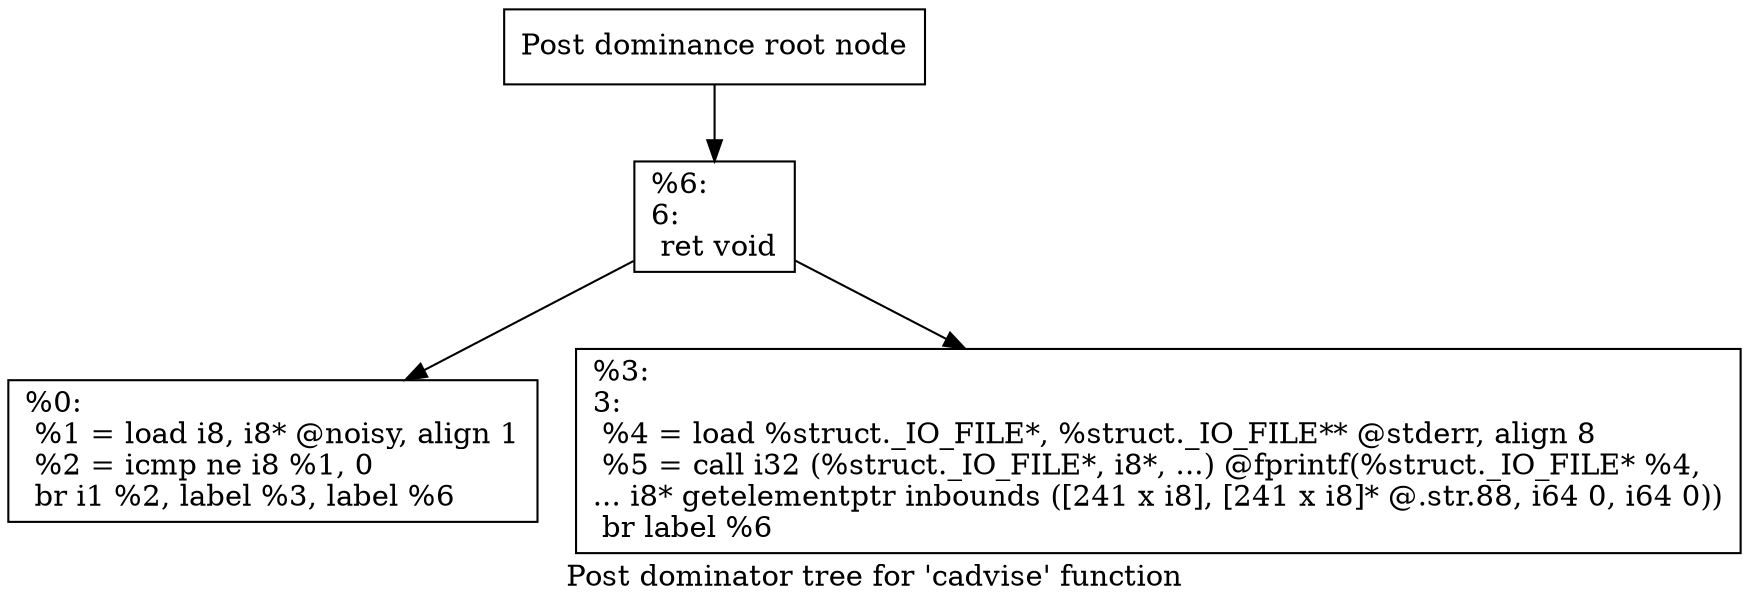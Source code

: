 digraph "Post dominator tree for 'cadvise' function" {
	label="Post dominator tree for 'cadvise' function";

	Node0x1549cf0 [shape=record,label="{Post dominance root node}"];
	Node0x1549cf0 -> Node0x1519130;
	Node0x1519130 [shape=record,label="{%6:\l6:                                                \l  ret void\l}"];
	Node0x1519130 -> Node0x12a9c30;
	Node0x1519130 -> Node0x1396fe0;
	Node0x12a9c30 [shape=record,label="{%0:\l  %1 = load i8, i8* @noisy, align 1\l  %2 = icmp ne i8 %1, 0\l  br i1 %2, label %3, label %6\l}"];
	Node0x1396fe0 [shape=record,label="{%3:\l3:                                                \l  %4 = load %struct._IO_FILE*, %struct._IO_FILE** @stderr, align 8\l  %5 = call i32 (%struct._IO_FILE*, i8*, ...) @fprintf(%struct._IO_FILE* %4,\l... i8* getelementptr inbounds ([241 x i8], [241 x i8]* @.str.88, i64 0, i64 0))\l  br label %6\l}"];
}

